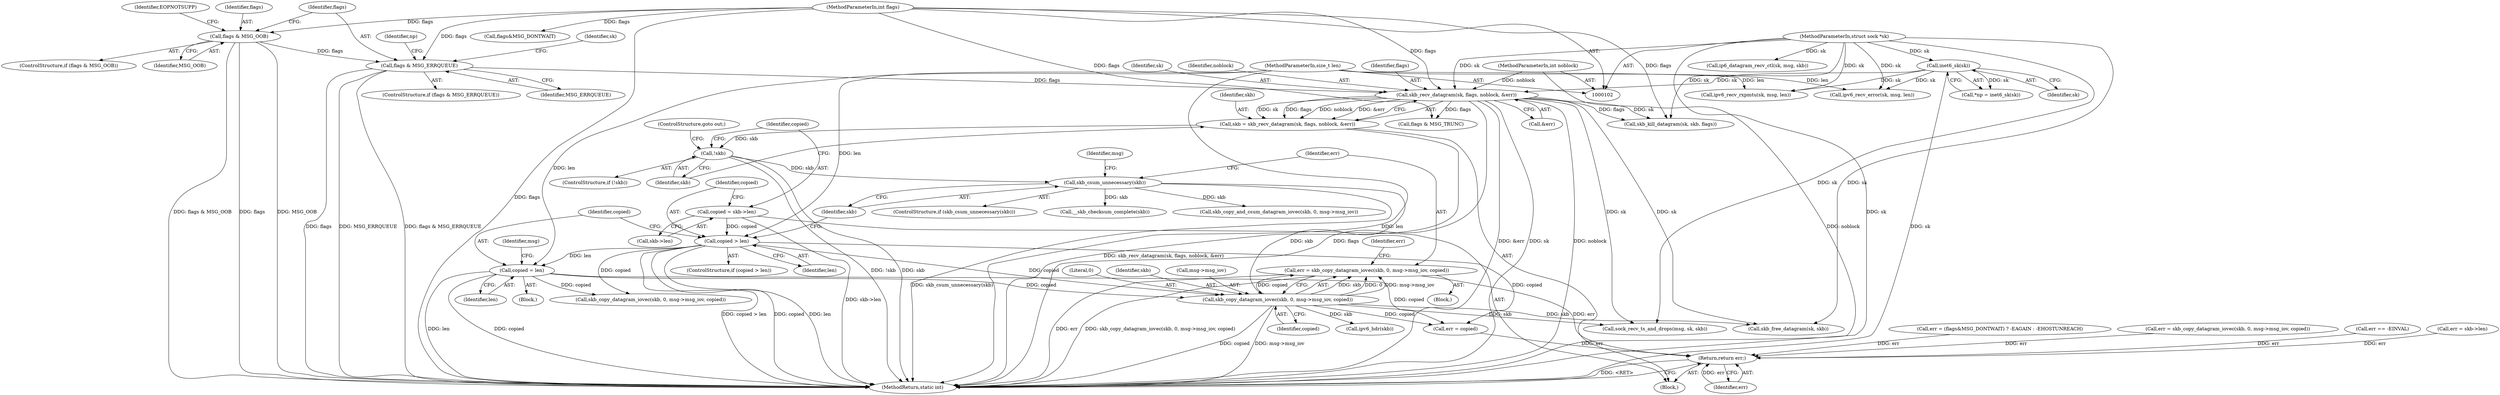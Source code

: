 digraph "0_linux_bceaa90240b6019ed73b49965eac7d167610be69_3@API" {
"1000194" [label="(Call,err = skb_copy_datagram_iovec(skb, 0, msg->msg_iov, copied))"];
"1000196" [label="(Call,skb_copy_datagram_iovec(skb, 0, msg->msg_iov, copied))"];
"1000191" [label="(Call,skb_csum_unnecessary(skb))"];
"1000169" [label="(Call,!skb)"];
"1000160" [label="(Call,skb = skb_recv_datagram(sk, flags, noblock, &err))"];
"1000162" [label="(Call,skb_recv_datagram(sk, flags, noblock, &err))"];
"1000114" [label="(Call,inet6_sk(sk))"];
"1000104" [label="(MethodParameterIn,struct sock *sk)"];
"1000135" [label="(Call,flags & MSG_ERRQUEUE)"];
"1000128" [label="(Call,flags & MSG_OOB)"];
"1000108" [label="(MethodParameterIn,int flags)"];
"1000107" [label="(MethodParameterIn,int noblock)"];
"1000178" [label="(Call,copied > len)"];
"1000172" [label="(Call,copied = skb->len)"];
"1000106" [label="(MethodParameterIn,size_t len)"];
"1000182" [label="(Call,copied = len)"];
"1000319" [label="(Return,return err;)"];
"1000137" [label="(Identifier,MSG_ERRQUEUE)"];
"1000288" [label="(Call,sock_recv_ts_and_drops(msg, sk, skb))"];
"1000261" [label="(Call,ipv6_hdr(skb))"];
"1000171" [label="(ControlStructure,goto out;)"];
"1000160" [label="(Call,skb = skb_recv_datagram(sk, flags, noblock, &err))"];
"1000162" [label="(Call,skb_recv_datagram(sk, flags, noblock, &err))"];
"1000193" [label="(Block,)"];
"1000202" [label="(Identifier,copied)"];
"1000146" [label="(Identifier,np)"];
"1000198" [label="(Literal,0)"];
"1000156" [label="(Call,ipv6_recv_rxpmtu(sk, msg, len))"];
"1000129" [label="(Identifier,flags)"];
"1000184" [label="(Identifier,len)"];
"1000306" [label="(Call,flags & MSG_TRUNC)"];
"1000165" [label="(Identifier,noblock)"];
"1000197" [label="(Identifier,skb)"];
"1000164" [label="(Identifier,flags)"];
"1000329" [label="(Call,flags&MSG_DONTWAIT)"];
"1000127" [label="(ControlStructure,if (flags & MSG_OOB))"];
"1000302" [label="(Call,err = copied)"];
"1000241" [label="(Identifier,err)"];
"1000180" [label="(Identifier,len)"];
"1000192" [label="(Identifier,skb)"];
"1000177" [label="(ControlStructure,if (copied > len))"];
"1000195" [label="(Identifier,err)"];
"1000178" [label="(Call,copied > len)"];
"1000194" [label="(Call,err = skb_copy_datagram_iovec(skb, 0, msg->msg_iov, copied))"];
"1000212" [label="(Call,__skb_checksum_complete(skb))"];
"1000112" [label="(Call,*np = inet6_sk(sk))"];
"1000139" [label="(Call,ipv6_recv_error(sk, msg, len))"];
"1000182" [label="(Call,copied = len)"];
"1000228" [label="(Call,skb_copy_and_csum_datagram_iovec(skb, 0, msg->msg_iov))"];
"1000114" [label="(Call,inet6_sk(sk))"];
"1000181" [label="(Block,)"];
"1000170" [label="(Identifier,skb)"];
"1000161" [label="(Identifier,skb)"];
"1000163" [label="(Identifier,sk)"];
"1000190" [label="(ControlStructure,if (skb_csum_unnecessary(skb)))"];
"1000107" [label="(MethodParameterIn,int noblock)"];
"1000115" [label="(Identifier,sk)"];
"1000136" [label="(Identifier,flags)"];
"1000191" [label="(Call,skb_csum_unnecessary(skb))"];
"1000166" [label="(Call,&err)"];
"1000337" [label="(MethodReturn,static int)"];
"1000104" [label="(MethodParameterIn,struct sock *sk)"];
"1000187" [label="(Identifier,msg)"];
"1000106" [label="(MethodParameterIn,size_t len)"];
"1000173" [label="(Identifier,copied)"];
"1000319" [label="(Return,return err;)"];
"1000128" [label="(Call,flags & MSG_OOB)"];
"1000133" [label="(Identifier,EOPNOTSUPP)"];
"1000199" [label="(Call,msg->msg_iov)"];
"1000179" [label="(Identifier,copied)"];
"1000298" [label="(Call,ip6_datagram_recv_ctl(sk, msg, skb))"];
"1000183" [label="(Identifier,copied)"];
"1000326" [label="(Call,err = (flags&MSG_DONTWAIT) ? -EAGAIN : -EHOSTUNREACH)"];
"1000134" [label="(ControlStructure,if (flags & MSG_ERRQUEUE))"];
"1000322" [label="(Call,skb_kill_datagram(sk, skb, flags))"];
"1000315" [label="(Call,skb_free_datagram(sk, skb))"];
"1000169" [label="(Call,!skb)"];
"1000140" [label="(Identifier,sk)"];
"1000108" [label="(MethodParameterIn,int flags)"];
"1000172" [label="(Call,copied = skb->len)"];
"1000215" [label="(Call,err = skb_copy_datagram_iovec(skb, 0, msg->msg_iov, copied))"];
"1000135" [label="(Call,flags & MSG_ERRQUEUE)"];
"1000320" [label="(Identifier,err)"];
"1000196" [label="(Call,skb_copy_datagram_iovec(skb, 0, msg->msg_iov, copied))"];
"1000130" [label="(Identifier,MSG_OOB)"];
"1000168" [label="(ControlStructure,if (!skb))"];
"1000207" [label="(Identifier,msg)"];
"1000217" [label="(Call,skb_copy_datagram_iovec(skb, 0, msg->msg_iov, copied))"];
"1000235" [label="(Call,err == -EINVAL)"];
"1000309" [label="(Call,err = skb->len)"];
"1000174" [label="(Call,skb->len)"];
"1000110" [label="(Block,)"];
"1000194" -> "1000193"  [label="AST: "];
"1000194" -> "1000196"  [label="CFG: "];
"1000195" -> "1000194"  [label="AST: "];
"1000196" -> "1000194"  [label="AST: "];
"1000241" -> "1000194"  [label="CFG: "];
"1000194" -> "1000337"  [label="DDG: err"];
"1000194" -> "1000337"  [label="DDG: skb_copy_datagram_iovec(skb, 0, msg->msg_iov, copied)"];
"1000196" -> "1000194"  [label="DDG: skb"];
"1000196" -> "1000194"  [label="DDG: 0"];
"1000196" -> "1000194"  [label="DDG: msg->msg_iov"];
"1000196" -> "1000194"  [label="DDG: copied"];
"1000194" -> "1000319"  [label="DDG: err"];
"1000196" -> "1000202"  [label="CFG: "];
"1000197" -> "1000196"  [label="AST: "];
"1000198" -> "1000196"  [label="AST: "];
"1000199" -> "1000196"  [label="AST: "];
"1000202" -> "1000196"  [label="AST: "];
"1000196" -> "1000337"  [label="DDG: msg->msg_iov"];
"1000196" -> "1000337"  [label="DDG: copied"];
"1000191" -> "1000196"  [label="DDG: skb"];
"1000178" -> "1000196"  [label="DDG: copied"];
"1000182" -> "1000196"  [label="DDG: copied"];
"1000196" -> "1000261"  [label="DDG: skb"];
"1000196" -> "1000288"  [label="DDG: skb"];
"1000196" -> "1000302"  [label="DDG: copied"];
"1000196" -> "1000315"  [label="DDG: skb"];
"1000191" -> "1000190"  [label="AST: "];
"1000191" -> "1000192"  [label="CFG: "];
"1000192" -> "1000191"  [label="AST: "];
"1000195" -> "1000191"  [label="CFG: "];
"1000207" -> "1000191"  [label="CFG: "];
"1000191" -> "1000337"  [label="DDG: skb_csum_unnecessary(skb)"];
"1000169" -> "1000191"  [label="DDG: skb"];
"1000191" -> "1000212"  [label="DDG: skb"];
"1000191" -> "1000228"  [label="DDG: skb"];
"1000169" -> "1000168"  [label="AST: "];
"1000169" -> "1000170"  [label="CFG: "];
"1000170" -> "1000169"  [label="AST: "];
"1000171" -> "1000169"  [label="CFG: "];
"1000173" -> "1000169"  [label="CFG: "];
"1000169" -> "1000337"  [label="DDG: !skb"];
"1000169" -> "1000337"  [label="DDG: skb"];
"1000160" -> "1000169"  [label="DDG: skb"];
"1000160" -> "1000110"  [label="AST: "];
"1000160" -> "1000162"  [label="CFG: "];
"1000161" -> "1000160"  [label="AST: "];
"1000162" -> "1000160"  [label="AST: "];
"1000170" -> "1000160"  [label="CFG: "];
"1000160" -> "1000337"  [label="DDG: skb_recv_datagram(sk, flags, noblock, &err)"];
"1000162" -> "1000160"  [label="DDG: sk"];
"1000162" -> "1000160"  [label="DDG: flags"];
"1000162" -> "1000160"  [label="DDG: noblock"];
"1000162" -> "1000160"  [label="DDG: &err"];
"1000162" -> "1000166"  [label="CFG: "];
"1000163" -> "1000162"  [label="AST: "];
"1000164" -> "1000162"  [label="AST: "];
"1000165" -> "1000162"  [label="AST: "];
"1000166" -> "1000162"  [label="AST: "];
"1000162" -> "1000337"  [label="DDG: flags"];
"1000162" -> "1000337"  [label="DDG: &err"];
"1000162" -> "1000337"  [label="DDG: sk"];
"1000162" -> "1000337"  [label="DDG: noblock"];
"1000114" -> "1000162"  [label="DDG: sk"];
"1000104" -> "1000162"  [label="DDG: sk"];
"1000135" -> "1000162"  [label="DDG: flags"];
"1000108" -> "1000162"  [label="DDG: flags"];
"1000107" -> "1000162"  [label="DDG: noblock"];
"1000162" -> "1000288"  [label="DDG: sk"];
"1000162" -> "1000306"  [label="DDG: flags"];
"1000162" -> "1000315"  [label="DDG: sk"];
"1000162" -> "1000322"  [label="DDG: sk"];
"1000162" -> "1000322"  [label="DDG: flags"];
"1000114" -> "1000112"  [label="AST: "];
"1000114" -> "1000115"  [label="CFG: "];
"1000115" -> "1000114"  [label="AST: "];
"1000112" -> "1000114"  [label="CFG: "];
"1000114" -> "1000337"  [label="DDG: sk"];
"1000114" -> "1000112"  [label="DDG: sk"];
"1000104" -> "1000114"  [label="DDG: sk"];
"1000114" -> "1000139"  [label="DDG: sk"];
"1000114" -> "1000156"  [label="DDG: sk"];
"1000104" -> "1000102"  [label="AST: "];
"1000104" -> "1000337"  [label="DDG: sk"];
"1000104" -> "1000139"  [label="DDG: sk"];
"1000104" -> "1000156"  [label="DDG: sk"];
"1000104" -> "1000288"  [label="DDG: sk"];
"1000104" -> "1000298"  [label="DDG: sk"];
"1000104" -> "1000315"  [label="DDG: sk"];
"1000104" -> "1000322"  [label="DDG: sk"];
"1000135" -> "1000134"  [label="AST: "];
"1000135" -> "1000137"  [label="CFG: "];
"1000136" -> "1000135"  [label="AST: "];
"1000137" -> "1000135"  [label="AST: "];
"1000140" -> "1000135"  [label="CFG: "];
"1000146" -> "1000135"  [label="CFG: "];
"1000135" -> "1000337"  [label="DDG: flags & MSG_ERRQUEUE"];
"1000135" -> "1000337"  [label="DDG: flags"];
"1000135" -> "1000337"  [label="DDG: MSG_ERRQUEUE"];
"1000128" -> "1000135"  [label="DDG: flags"];
"1000108" -> "1000135"  [label="DDG: flags"];
"1000128" -> "1000127"  [label="AST: "];
"1000128" -> "1000130"  [label="CFG: "];
"1000129" -> "1000128"  [label="AST: "];
"1000130" -> "1000128"  [label="AST: "];
"1000133" -> "1000128"  [label="CFG: "];
"1000136" -> "1000128"  [label="CFG: "];
"1000128" -> "1000337"  [label="DDG: MSG_OOB"];
"1000128" -> "1000337"  [label="DDG: flags"];
"1000128" -> "1000337"  [label="DDG: flags & MSG_OOB"];
"1000108" -> "1000128"  [label="DDG: flags"];
"1000108" -> "1000102"  [label="AST: "];
"1000108" -> "1000337"  [label="DDG: flags"];
"1000108" -> "1000306"  [label="DDG: flags"];
"1000108" -> "1000322"  [label="DDG: flags"];
"1000108" -> "1000329"  [label="DDG: flags"];
"1000107" -> "1000102"  [label="AST: "];
"1000107" -> "1000337"  [label="DDG: noblock"];
"1000178" -> "1000177"  [label="AST: "];
"1000178" -> "1000180"  [label="CFG: "];
"1000179" -> "1000178"  [label="AST: "];
"1000180" -> "1000178"  [label="AST: "];
"1000183" -> "1000178"  [label="CFG: "];
"1000192" -> "1000178"  [label="CFG: "];
"1000178" -> "1000337"  [label="DDG: copied > len"];
"1000178" -> "1000337"  [label="DDG: copied"];
"1000178" -> "1000337"  [label="DDG: len"];
"1000172" -> "1000178"  [label="DDG: copied"];
"1000106" -> "1000178"  [label="DDG: len"];
"1000178" -> "1000182"  [label="DDG: len"];
"1000178" -> "1000217"  [label="DDG: copied"];
"1000178" -> "1000302"  [label="DDG: copied"];
"1000172" -> "1000110"  [label="AST: "];
"1000172" -> "1000174"  [label="CFG: "];
"1000173" -> "1000172"  [label="AST: "];
"1000174" -> "1000172"  [label="AST: "];
"1000179" -> "1000172"  [label="CFG: "];
"1000172" -> "1000337"  [label="DDG: skb->len"];
"1000106" -> "1000102"  [label="AST: "];
"1000106" -> "1000337"  [label="DDG: len"];
"1000106" -> "1000139"  [label="DDG: len"];
"1000106" -> "1000156"  [label="DDG: len"];
"1000106" -> "1000182"  [label="DDG: len"];
"1000182" -> "1000181"  [label="AST: "];
"1000182" -> "1000184"  [label="CFG: "];
"1000183" -> "1000182"  [label="AST: "];
"1000184" -> "1000182"  [label="AST: "];
"1000187" -> "1000182"  [label="CFG: "];
"1000182" -> "1000337"  [label="DDG: len"];
"1000182" -> "1000337"  [label="DDG: copied"];
"1000182" -> "1000217"  [label="DDG: copied"];
"1000182" -> "1000302"  [label="DDG: copied"];
"1000319" -> "1000110"  [label="AST: "];
"1000319" -> "1000320"  [label="CFG: "];
"1000320" -> "1000319"  [label="AST: "];
"1000337" -> "1000319"  [label="CFG: "];
"1000319" -> "1000337"  [label="DDG: <RET>"];
"1000320" -> "1000319"  [label="DDG: err"];
"1000309" -> "1000319"  [label="DDG: err"];
"1000235" -> "1000319"  [label="DDG: err"];
"1000215" -> "1000319"  [label="DDG: err"];
"1000302" -> "1000319"  [label="DDG: err"];
"1000326" -> "1000319"  [label="DDG: err"];
}
